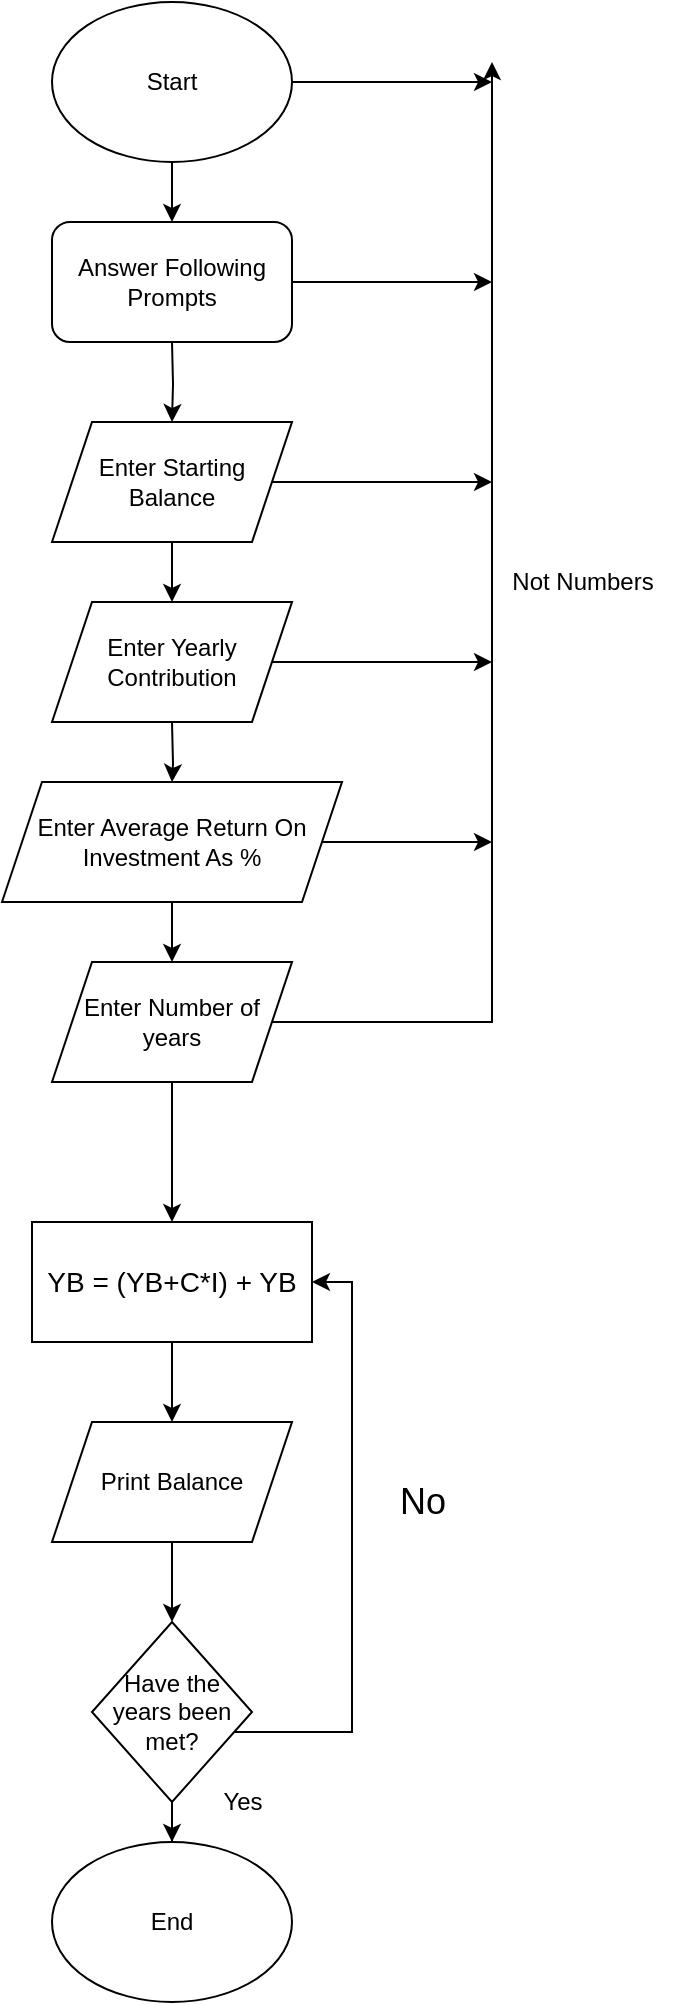 <mxfile version="13.7.6" type="github">
  <diagram id="Ueml9Wr8TQRfRZK7vKs1" name="Page-1">
    <mxGraphModel dx="1730" dy="967" grid="1" gridSize="10" guides="1" tooltips="1" connect="1" arrows="1" fold="1" page="1" pageScale="1" pageWidth="850" pageHeight="1100" math="0" shadow="0">
      <root>
        <mxCell id="0" />
        <mxCell id="1" parent="0" />
        <mxCell id="tShxoyx4YNKkOzY0E-ea-14" value="" style="edgeStyle=orthogonalEdgeStyle;rounded=0;orthogonalLoop=1;jettySize=auto;html=1;" parent="1" source="tShxoyx4YNKkOzY0E-ea-1" edge="1">
          <mxGeometry relative="1" as="geometry">
            <mxPoint x="100" y="110" as="targetPoint" />
          </mxGeometry>
        </mxCell>
        <mxCell id="YXozr1SvK1laiGZit-F_-23" style="edgeStyle=orthogonalEdgeStyle;rounded=0;orthogonalLoop=1;jettySize=auto;html=1;" edge="1" parent="1" source="tShxoyx4YNKkOzY0E-ea-1">
          <mxGeometry relative="1" as="geometry">
            <mxPoint x="260" y="40.0" as="targetPoint" />
          </mxGeometry>
        </mxCell>
        <mxCell id="tShxoyx4YNKkOzY0E-ea-1" value="Start" style="ellipse;whiteSpace=wrap;html=1;" parent="1" vertex="1">
          <mxGeometry x="40" width="120" height="80" as="geometry" />
        </mxCell>
        <mxCell id="tShxoyx4YNKkOzY0E-ea-10" value="" style="edgeStyle=orthogonalEdgeStyle;rounded=0;orthogonalLoop=1;jettySize=auto;html=1;" parent="1" source="tShxoyx4YNKkOzY0E-ea-3" target="tShxoyx4YNKkOzY0E-ea-9" edge="1">
          <mxGeometry relative="1" as="geometry" />
        </mxCell>
        <mxCell id="tShxoyx4YNKkOzY0E-ea-24" style="edgeStyle=orthogonalEdgeStyle;rounded=0;orthogonalLoop=1;jettySize=auto;html=1;" parent="1" source="tShxoyx4YNKkOzY0E-ea-3" edge="1">
          <mxGeometry relative="1" as="geometry">
            <mxPoint x="260" y="240" as="targetPoint" />
          </mxGeometry>
        </mxCell>
        <mxCell id="tShxoyx4YNKkOzY0E-ea-3" value="Enter Starting Balance" style="shape=parallelogram;perimeter=parallelogramPerimeter;whiteSpace=wrap;html=1;fixedSize=1;" parent="1" vertex="1">
          <mxGeometry x="40" y="210" width="120" height="60" as="geometry" />
        </mxCell>
        <mxCell id="tShxoyx4YNKkOzY0E-ea-8" value="" style="edgeStyle=orthogonalEdgeStyle;rounded=0;orthogonalLoop=1;jettySize=auto;html=1;" parent="1" target="tShxoyx4YNKkOzY0E-ea-7" edge="1">
          <mxGeometry relative="1" as="geometry">
            <mxPoint x="100" y="360" as="sourcePoint" />
          </mxGeometry>
        </mxCell>
        <mxCell id="tShxoyx4YNKkOzY0E-ea-12" value="" style="edgeStyle=orthogonalEdgeStyle;rounded=0;orthogonalLoop=1;jettySize=auto;html=1;" parent="1" source="tShxoyx4YNKkOzY0E-ea-7" target="tShxoyx4YNKkOzY0E-ea-11" edge="1">
          <mxGeometry relative="1" as="geometry" />
        </mxCell>
        <mxCell id="tShxoyx4YNKkOzY0E-ea-22" style="edgeStyle=orthogonalEdgeStyle;rounded=0;orthogonalLoop=1;jettySize=auto;html=1;" parent="1" source="tShxoyx4YNKkOzY0E-ea-7" edge="1">
          <mxGeometry relative="1" as="geometry">
            <mxPoint x="260" y="420" as="targetPoint" />
          </mxGeometry>
        </mxCell>
        <mxCell id="tShxoyx4YNKkOzY0E-ea-7" value="Enter Average Return On Investment As %" style="shape=parallelogram;perimeter=parallelogramPerimeter;whiteSpace=wrap;html=1;fixedSize=1;" parent="1" vertex="1">
          <mxGeometry x="15" y="390" width="170" height="60" as="geometry" />
        </mxCell>
        <mxCell id="tShxoyx4YNKkOzY0E-ea-23" style="edgeStyle=orthogonalEdgeStyle;rounded=0;orthogonalLoop=1;jettySize=auto;html=1;" parent="1" source="tShxoyx4YNKkOzY0E-ea-9" edge="1">
          <mxGeometry relative="1" as="geometry">
            <mxPoint x="260" y="330" as="targetPoint" />
          </mxGeometry>
        </mxCell>
        <mxCell id="tShxoyx4YNKkOzY0E-ea-9" value="Enter Yearly Contribution" style="shape=parallelogram;perimeter=parallelogramPerimeter;whiteSpace=wrap;html=1;fixedSize=1;" parent="1" vertex="1">
          <mxGeometry x="40" y="300" width="120" height="60" as="geometry" />
        </mxCell>
        <mxCell id="tShxoyx4YNKkOzY0E-ea-21" style="edgeStyle=orthogonalEdgeStyle;rounded=0;orthogonalLoop=1;jettySize=auto;html=1;" parent="1" source="tShxoyx4YNKkOzY0E-ea-11" edge="1">
          <mxGeometry relative="1" as="geometry">
            <mxPoint x="260" y="30" as="targetPoint" />
            <Array as="points">
              <mxPoint x="260" y="510" />
            </Array>
          </mxGeometry>
        </mxCell>
        <mxCell id="tShxoyx4YNKkOzY0E-ea-29" value="" style="edgeStyle=orthogonalEdgeStyle;rounded=0;orthogonalLoop=1;jettySize=auto;html=1;entryX=0.5;entryY=0;entryDx=0;entryDy=0;" parent="1" source="tShxoyx4YNKkOzY0E-ea-11" target="tShxoyx4YNKkOzY0E-ea-48" edge="1">
          <mxGeometry relative="1" as="geometry">
            <mxPoint x="100" y="580" as="targetPoint" />
            <Array as="points">
              <mxPoint x="100" y="590" />
              <mxPoint x="100" y="590" />
            </Array>
          </mxGeometry>
        </mxCell>
        <mxCell id="tShxoyx4YNKkOzY0E-ea-11" value="Enter Number of years" style="shape=parallelogram;perimeter=parallelogramPerimeter;whiteSpace=wrap;html=1;fixedSize=1;" parent="1" vertex="1">
          <mxGeometry x="40" y="480" width="120" height="60" as="geometry" />
        </mxCell>
        <mxCell id="tShxoyx4YNKkOzY0E-ea-15" value="" style="edgeStyle=orthogonalEdgeStyle;rounded=0;orthogonalLoop=1;jettySize=auto;html=1;" parent="1" target="tShxoyx4YNKkOzY0E-ea-3" edge="1">
          <mxGeometry relative="1" as="geometry">
            <mxPoint x="100" y="170" as="sourcePoint" />
          </mxGeometry>
        </mxCell>
        <mxCell id="tShxoyx4YNKkOzY0E-ea-25" style="edgeStyle=orthogonalEdgeStyle;rounded=0;orthogonalLoop=1;jettySize=auto;html=1;" parent="1" edge="1">
          <mxGeometry relative="1" as="geometry">
            <mxPoint x="260" y="140" as="targetPoint" />
            <mxPoint x="160" y="140" as="sourcePoint" />
          </mxGeometry>
        </mxCell>
        <mxCell id="tShxoyx4YNKkOzY0E-ea-27" value="Not Numbers" style="text;html=1;align=center;verticalAlign=middle;resizable=0;points=[];autosize=1;" parent="1" vertex="1">
          <mxGeometry x="260" y="280" width="90" height="20" as="geometry" />
        </mxCell>
        <mxCell id="YXozr1SvK1laiGZit-F_-13" value="" style="edgeStyle=orthogonalEdgeStyle;rounded=0;orthogonalLoop=1;jettySize=auto;html=1;" edge="1" parent="1" source="tShxoyx4YNKkOzY0E-ea-28" target="tShxoyx4YNKkOzY0E-ea-51">
          <mxGeometry relative="1" as="geometry" />
        </mxCell>
        <mxCell id="YXozr1SvK1laiGZit-F_-16" value="" style="edgeStyle=orthogonalEdgeStyle;rounded=0;orthogonalLoop=1;jettySize=auto;html=1;entryX=1;entryY=0.5;entryDx=0;entryDy=0;" edge="1" parent="1" source="tShxoyx4YNKkOzY0E-ea-28" target="tShxoyx4YNKkOzY0E-ea-48">
          <mxGeometry relative="1" as="geometry">
            <mxPoint x="180" y="740" as="targetPoint" />
            <Array as="points">
              <mxPoint x="190" y="865" />
              <mxPoint x="190" y="640" />
            </Array>
          </mxGeometry>
        </mxCell>
        <mxCell id="tShxoyx4YNKkOzY0E-ea-28" value="Have the years been met?" style="rhombus;whiteSpace=wrap;html=1;" parent="1" vertex="1">
          <mxGeometry x="60" y="810" width="80" height="90" as="geometry" />
        </mxCell>
        <mxCell id="tShxoyx4YNKkOzY0E-ea-35" value="&lt;span&gt;Answer Following Prompts&lt;/span&gt;" style="rounded=1;whiteSpace=wrap;html=1;" parent="1" vertex="1">
          <mxGeometry x="40" y="110" width="120" height="60" as="geometry" />
        </mxCell>
        <mxCell id="YXozr1SvK1laiGZit-F_-20" style="edgeStyle=orthogonalEdgeStyle;rounded=0;orthogonalLoop=1;jettySize=auto;html=1;entryX=0.5;entryY=0;entryDx=0;entryDy=0;" edge="1" parent="1" source="tShxoyx4YNKkOzY0E-ea-48" target="YXozr1SvK1laiGZit-F_-9">
          <mxGeometry relative="1" as="geometry" />
        </mxCell>
        <mxCell id="tShxoyx4YNKkOzY0E-ea-48" value="&lt;font style=&quot;font-size: 14px&quot;&gt;YB = (YB+C*I) + YB&lt;/font&gt;" style="rounded=0;whiteSpace=wrap;html=1;" parent="1" vertex="1">
          <mxGeometry x="30" y="610" width="140" height="60" as="geometry" />
        </mxCell>
        <mxCell id="tShxoyx4YNKkOzY0E-ea-51" value="End" style="ellipse;whiteSpace=wrap;html=1;" parent="1" vertex="1">
          <mxGeometry x="40" y="920" width="120" height="80" as="geometry" />
        </mxCell>
        <mxCell id="YXozr1SvK1laiGZit-F_-21" style="edgeStyle=orthogonalEdgeStyle;rounded=0;orthogonalLoop=1;jettySize=auto;html=1;entryX=0.5;entryY=0;entryDx=0;entryDy=0;" edge="1" parent="1" source="YXozr1SvK1laiGZit-F_-9" target="tShxoyx4YNKkOzY0E-ea-28">
          <mxGeometry relative="1" as="geometry" />
        </mxCell>
        <mxCell id="YXozr1SvK1laiGZit-F_-9" value="Print Balance" style="shape=parallelogram;perimeter=parallelogramPerimeter;whiteSpace=wrap;html=1;fixedSize=1;" vertex="1" parent="1">
          <mxGeometry x="40" y="710" width="120" height="60" as="geometry" />
        </mxCell>
        <mxCell id="YXozr1SvK1laiGZit-F_-14" value="Yes" style="text;html=1;align=center;verticalAlign=middle;resizable=0;points=[];autosize=1;" vertex="1" parent="1">
          <mxGeometry x="120" y="890" width="30" height="20" as="geometry" />
        </mxCell>
        <mxCell id="YXozr1SvK1laiGZit-F_-17" value="&lt;font style=&quot;font-size: 18px&quot;&gt;No&lt;/font&gt;" style="text;html=1;align=center;verticalAlign=middle;resizable=0;points=[];autosize=1;" vertex="1" parent="1">
          <mxGeometry x="205" y="740" width="40" height="20" as="geometry" />
        </mxCell>
      </root>
    </mxGraphModel>
  </diagram>
</mxfile>
